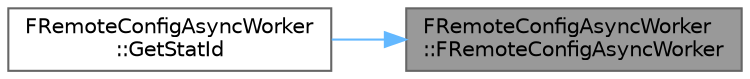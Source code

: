 digraph "FRemoteConfigAsyncWorker::FRemoteConfigAsyncWorker"
{
 // INTERACTIVE_SVG=YES
 // LATEX_PDF_SIZE
  bgcolor="transparent";
  edge [fontname=Helvetica,fontsize=10,labelfontname=Helvetica,labelfontsize=10];
  node [fontname=Helvetica,fontsize=10,shape=box,height=0.2,width=0.4];
  rankdir="RL";
  Node1 [id="Node000001",label="FRemoteConfigAsyncWorker\l::FRemoteConfigAsyncWorker",height=0.2,width=0.4,color="gray40", fillcolor="grey60", style="filled", fontcolor="black",tooltip="Constructor."];
  Node1 -> Node2 [id="edge1_Node000001_Node000002",dir="back",color="steelblue1",style="solid",tooltip=" "];
  Node2 [id="Node000002",label="FRemoteConfigAsyncWorker\l::GetStatId",height=0.2,width=0.4,color="grey40", fillcolor="white", style="filled",URL="$de/d7f/classFRemoteConfigAsyncWorker.html#a39d2b1ff1d13e43aff7cee68b4f08920",tooltip=" "];
}
